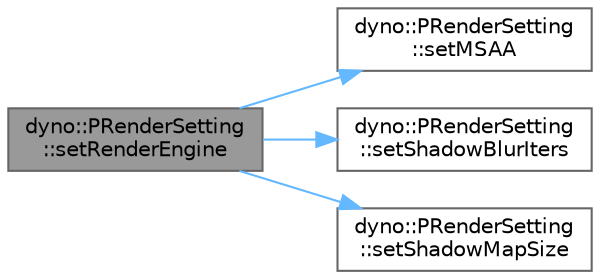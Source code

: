 digraph "dyno::PRenderSetting::setRenderEngine"
{
 // LATEX_PDF_SIZE
  bgcolor="transparent";
  edge [fontname=Helvetica,fontsize=10,labelfontname=Helvetica,labelfontsize=10];
  node [fontname=Helvetica,fontsize=10,shape=box,height=0.2,width=0.4];
  rankdir="LR";
  Node1 [id="Node000001",label="dyno::PRenderSetting\l::setRenderEngine",height=0.2,width=0.4,color="gray40", fillcolor="grey60", style="filled", fontcolor="black",tooltip=" "];
  Node1 -> Node2 [id="edge1_Node000001_Node000002",color="steelblue1",style="solid",tooltip=" "];
  Node2 [id="Node000002",label="dyno::PRenderSetting\l::setMSAA",height=0.2,width=0.4,color="grey40", fillcolor="white", style="filled",URL="$classdyno_1_1_p_render_setting.html#a381718554240ab66700c21333feb5974",tooltip=" "];
  Node1 -> Node3 [id="edge2_Node000001_Node000003",color="steelblue1",style="solid",tooltip=" "];
  Node3 [id="Node000003",label="dyno::PRenderSetting\l::setShadowBlurIters",height=0.2,width=0.4,color="grey40", fillcolor="white", style="filled",URL="$classdyno_1_1_p_render_setting.html#a28fa8e34245c84aed91f83a880f02c62",tooltip=" "];
  Node1 -> Node4 [id="edge3_Node000001_Node000004",color="steelblue1",style="solid",tooltip=" "];
  Node4 [id="Node000004",label="dyno::PRenderSetting\l::setShadowMapSize",height=0.2,width=0.4,color="grey40", fillcolor="white", style="filled",URL="$classdyno_1_1_p_render_setting.html#a4ffad48bb4b4f7086f9d31735b680e02",tooltip=" "];
}
